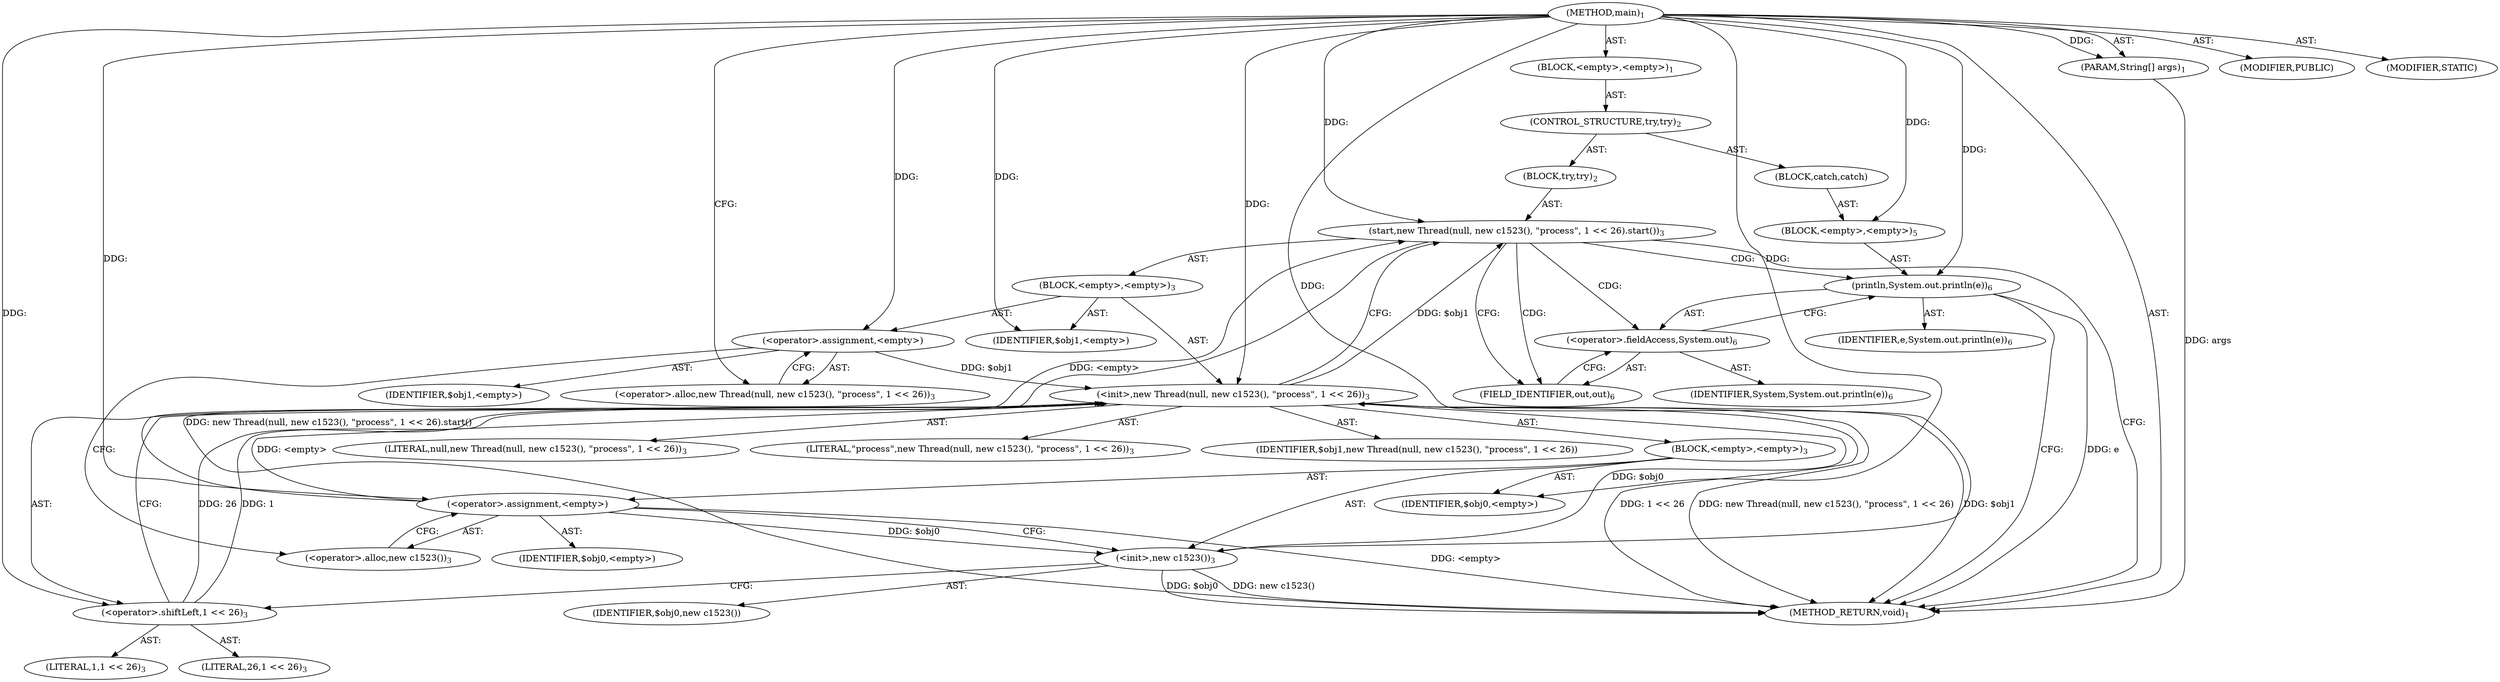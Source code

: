digraph "main" {  
"17" [label = <(METHOD,main)<SUB>1</SUB>> ]
"18" [label = <(PARAM,String[] args)<SUB>1</SUB>> ]
"19" [label = <(BLOCK,&lt;empty&gt;,&lt;empty&gt;)<SUB>1</SUB>> ]
"20" [label = <(CONTROL_STRUCTURE,try,try)<SUB>2</SUB>> ]
"21" [label = <(BLOCK,try,try)<SUB>2</SUB>> ]
"22" [label = <(start,new Thread(null, new c1523(), &quot;process&quot;, 1 &lt;&lt; 26).start())<SUB>3</SUB>> ]
"23" [label = <(BLOCK,&lt;empty&gt;,&lt;empty&gt;)<SUB>3</SUB>> ]
"24" [label = <(&lt;operator&gt;.assignment,&lt;empty&gt;)> ]
"25" [label = <(IDENTIFIER,$obj1,&lt;empty&gt;)> ]
"26" [label = <(&lt;operator&gt;.alloc,new Thread(null, new c1523(), &quot;process&quot;, 1 &lt;&lt; 26))<SUB>3</SUB>> ]
"27" [label = <(&lt;init&gt;,new Thread(null, new c1523(), &quot;process&quot;, 1 &lt;&lt; 26))<SUB>3</SUB>> ]
"28" [label = <(IDENTIFIER,$obj1,new Thread(null, new c1523(), &quot;process&quot;, 1 &lt;&lt; 26))> ]
"29" [label = <(LITERAL,null,new Thread(null, new c1523(), &quot;process&quot;, 1 &lt;&lt; 26))<SUB>3</SUB>> ]
"30" [label = <(BLOCK,&lt;empty&gt;,&lt;empty&gt;)<SUB>3</SUB>> ]
"31" [label = <(&lt;operator&gt;.assignment,&lt;empty&gt;)> ]
"32" [label = <(IDENTIFIER,$obj0,&lt;empty&gt;)> ]
"33" [label = <(&lt;operator&gt;.alloc,new c1523())<SUB>3</SUB>> ]
"34" [label = <(&lt;init&gt;,new c1523())<SUB>3</SUB>> ]
"35" [label = <(IDENTIFIER,$obj0,new c1523())> ]
"36" [label = <(IDENTIFIER,$obj0,&lt;empty&gt;)> ]
"37" [label = <(LITERAL,&quot;process&quot;,new Thread(null, new c1523(), &quot;process&quot;, 1 &lt;&lt; 26))<SUB>3</SUB>> ]
"38" [label = <(&lt;operator&gt;.shiftLeft,1 &lt;&lt; 26)<SUB>3</SUB>> ]
"39" [label = <(LITERAL,1,1 &lt;&lt; 26)<SUB>3</SUB>> ]
"40" [label = <(LITERAL,26,1 &lt;&lt; 26)<SUB>3</SUB>> ]
"41" [label = <(IDENTIFIER,$obj1,&lt;empty&gt;)> ]
"42" [label = <(BLOCK,catch,catch)> ]
"43" [label = <(BLOCK,&lt;empty&gt;,&lt;empty&gt;)<SUB>5</SUB>> ]
"44" [label = <(println,System.out.println(e))<SUB>6</SUB>> ]
"45" [label = <(&lt;operator&gt;.fieldAccess,System.out)<SUB>6</SUB>> ]
"46" [label = <(IDENTIFIER,System,System.out.println(e))<SUB>6</SUB>> ]
"47" [label = <(FIELD_IDENTIFIER,out,out)<SUB>6</SUB>> ]
"48" [label = <(IDENTIFIER,e,System.out.println(e))<SUB>6</SUB>> ]
"49" [label = <(MODIFIER,PUBLIC)> ]
"50" [label = <(MODIFIER,STATIC)> ]
"51" [label = <(METHOD_RETURN,void)<SUB>1</SUB>> ]
  "17" -> "18"  [ label = "AST: "] 
  "17" -> "19"  [ label = "AST: "] 
  "17" -> "49"  [ label = "AST: "] 
  "17" -> "50"  [ label = "AST: "] 
  "17" -> "51"  [ label = "AST: "] 
  "19" -> "20"  [ label = "AST: "] 
  "20" -> "21"  [ label = "AST: "] 
  "20" -> "42"  [ label = "AST: "] 
  "21" -> "22"  [ label = "AST: "] 
  "22" -> "23"  [ label = "AST: "] 
  "23" -> "24"  [ label = "AST: "] 
  "23" -> "27"  [ label = "AST: "] 
  "23" -> "41"  [ label = "AST: "] 
  "24" -> "25"  [ label = "AST: "] 
  "24" -> "26"  [ label = "AST: "] 
  "27" -> "28"  [ label = "AST: "] 
  "27" -> "29"  [ label = "AST: "] 
  "27" -> "30"  [ label = "AST: "] 
  "27" -> "37"  [ label = "AST: "] 
  "27" -> "38"  [ label = "AST: "] 
  "30" -> "31"  [ label = "AST: "] 
  "30" -> "34"  [ label = "AST: "] 
  "30" -> "36"  [ label = "AST: "] 
  "31" -> "32"  [ label = "AST: "] 
  "31" -> "33"  [ label = "AST: "] 
  "34" -> "35"  [ label = "AST: "] 
  "38" -> "39"  [ label = "AST: "] 
  "38" -> "40"  [ label = "AST: "] 
  "42" -> "43"  [ label = "AST: "] 
  "43" -> "44"  [ label = "AST: "] 
  "44" -> "45"  [ label = "AST: "] 
  "44" -> "48"  [ label = "AST: "] 
  "45" -> "46"  [ label = "AST: "] 
  "45" -> "47"  [ label = "AST: "] 
  "22" -> "51"  [ label = "CFG: "] 
  "22" -> "47"  [ label = "CFG: "] 
  "44" -> "51"  [ label = "CFG: "] 
  "24" -> "33"  [ label = "CFG: "] 
  "27" -> "22"  [ label = "CFG: "] 
  "45" -> "44"  [ label = "CFG: "] 
  "26" -> "24"  [ label = "CFG: "] 
  "38" -> "27"  [ label = "CFG: "] 
  "47" -> "45"  [ label = "CFG: "] 
  "31" -> "34"  [ label = "CFG: "] 
  "34" -> "38"  [ label = "CFG: "] 
  "33" -> "31"  [ label = "CFG: "] 
  "17" -> "26"  [ label = "CFG: "] 
  "18" -> "51"  [ label = "DDG: args"] 
  "27" -> "51"  [ label = "DDG: $obj1"] 
  "31" -> "51"  [ label = "DDG: &lt;empty&gt;"] 
  "34" -> "51"  [ label = "DDG: $obj0"] 
  "34" -> "51"  [ label = "DDG: new c1523()"] 
  "27" -> "51"  [ label = "DDG: 1 &lt;&lt; 26"] 
  "27" -> "51"  [ label = "DDG: new Thread(null, new c1523(), &quot;process&quot;, 1 &lt;&lt; 26)"] 
  "22" -> "51"  [ label = "DDG: new Thread(null, new c1523(), &quot;process&quot;, 1 &lt;&lt; 26).start()"] 
  "44" -> "51"  [ label = "DDG: e"] 
  "17" -> "18"  [ label = "DDG: "] 
  "17" -> "43"  [ label = "DDG: "] 
  "31" -> "22"  [ label = "DDG: &lt;empty&gt;"] 
  "27" -> "22"  [ label = "DDG: $obj1"] 
  "17" -> "22"  [ label = "DDG: "] 
  "17" -> "24"  [ label = "DDG: "] 
  "17" -> "41"  [ label = "DDG: "] 
  "17" -> "44"  [ label = "DDG: "] 
  "24" -> "27"  [ label = "DDG: $obj1"] 
  "17" -> "27"  [ label = "DDG: "] 
  "31" -> "27"  [ label = "DDG: &lt;empty&gt;"] 
  "34" -> "27"  [ label = "DDG: $obj0"] 
  "38" -> "27"  [ label = "DDG: 1"] 
  "38" -> "27"  [ label = "DDG: 26"] 
  "17" -> "31"  [ label = "DDG: "] 
  "17" -> "36"  [ label = "DDG: "] 
  "17" -> "38"  [ label = "DDG: "] 
  "31" -> "34"  [ label = "DDG: $obj0"] 
  "17" -> "34"  [ label = "DDG: "] 
  "22" -> "47"  [ label = "CDG: "] 
  "22" -> "44"  [ label = "CDG: "] 
  "22" -> "45"  [ label = "CDG: "] 
}
